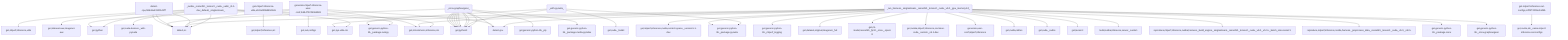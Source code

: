 graph TD
    app-mlperf-inference,d775cac873ee4231_(_nvidia,_resnet50,_tensorrt,_cuda,_valid,_r5.1-dev_default,_singlestream_) --> detect,os
    app-mlperf-inference,d775cac873ee4231_(_nvidia,_resnet50,_tensorrt,_cuda,_valid,_r5.1-dev_default,_singlestream_) --> get,sys-utils-cm
    app-mlperf-inference,d775cac873ee4231_(_nvidia,_resnet50,_tensorrt,_cuda,_valid,_r5.1-dev_default,_singlestream_) --> get,python
    app-mlperf-inference,d775cac873ee4231_(_nvidia,_resnet50,_tensorrt,_cuda,_valid,_r5.1-dev_default,_singlestream_) --> get,mlcommons,inference,src
    get-mlperf-inference-utils,e341e5f86d8342e5 --> get,mlperf,inference,src
    app-mlperf-inference,d775cac873ee4231_(_nvidia,_resnet50,_tensorrt,_cuda,_valid,_r5.1-dev_default,_singlestream_) --> get,mlperf,inference,utils
    get-generic-python-lib,94b62a682bc44791_(_package.numpy_) --> get,python3
    app-mlperf-inference,d775cac873ee4231_(_nvidia,_resnet50,_tensorrt,_cuda,_valid,_r5.1-dev_default,_singlestream_) --> get,generic-python-lib,_package.numpy
    app-mlperf-inference,d775cac873ee4231_(_nvidia,_resnet50,_tensorrt,_cuda,_valid,_r5.1-dev_default,_singlestream_) --> get,dataset-aux,imagenet-aux
    get-cuda-devices,7a3ede4d3558427a_(_with-pycuda_) --> get,cuda,_toolkit
    get-cuda-devices,7a3ede4d3558427a_(_with-pycuda_) --> get,python3
    get-generic-python-lib,94b62a682bc44791_(_package.pycuda_) --> get,python3
    get-cuda-devices,7a3ede4d3558427a_(_with-pycuda_) --> get,generic-python-lib,_package.pycuda
    get-generic-python-lib,94b62a682bc44791_(_package.numpy_) --> get,python3
    get-cuda-devices,7a3ede4d3558427a_(_with-pycuda_) --> get,generic-python-lib,_package.numpy
    app-mlperf-inference,d775cac873ee4231_(_nvidia,_resnet50,_tensorrt,_cuda,_valid,_r5.1-dev_default,_singlestream_) --> get,cuda-devices,_with-pycuda
    app-mlperf-inference-nvidia,bc3b17fb430f4732_(_run_harness,_singlestream,_resnet50,_tensorrt,_cuda,_v5.0,_gpu_memory.24_) --> detect,os
    detect-cpu,586c8a43320142f7 --> detect,os
    app-mlperf-inference-nvidia,bc3b17fb430f4732_(_run_harness,_singlestream,_resnet50,_tensorrt,_cuda,_v5.0,_gpu_memory.24_) --> detect,cpu
    app-mlperf-inference-nvidia,bc3b17fb430f4732_(_run_harness,_singlestream,_resnet50,_tensorrt,_cuda,_v5.0,_gpu_memory.24_) --> get,sys-utils-cm
    app-mlperf-inference-nvidia,bc3b17fb430f4732_(_run_harness,_singlestream,_resnet50,_tensorrt,_cuda,_v5.0,_gpu_memory.24_) --> get,mlperf,inference,nvidia,scratch,space,_version.5.1-dev
    get-generic-python-lib,94b62a682bc44791_(_mlperf_logging_) --> get,python3
    app-mlperf-inference-nvidia,bc3b17fb430f4732_(_run_harness,_singlestream,_resnet50,_tensorrt,_cuda,_v5.0,_gpu_memory.24_) --> get,generic-python-lib,_mlperf_logging
    app-mlperf-inference-nvidia,bc3b17fb430f4732_(_run_harness,_singlestream,_resnet50,_tensorrt,_cuda,_v5.0,_gpu_memory.24_) --> get,dataset,original,imagenet,_full
    app-mlperf-inference-nvidia,bc3b17fb430f4732_(_run_harness,_singlestream,_resnet50,_tensorrt,_cuda,_v5.0,_gpu_memory.24_) --> get,ml-model,resnet50,_fp32,_onnx,_opset-8
    app-mlperf-inference-nvidia,bc3b17fb430f4732_(_run_harness,_singlestream,_resnet50,_tensorrt,_cuda,_v5.0,_gpu_memory.24_) --> get,mlcommons,inference,src
    app-mlperf-inference-nvidia,bc3b17fb430f4732_(_run_harness,_singlestream,_resnet50,_tensorrt,_cuda,_v5.0,_gpu_memory.24_) --> get,nvidia,mlperf,inference,common-code,_custom,_v5.1-dev
    generate-mlperf-inference-user-conf,3af4475745964b93 --> detect,os
    detect-cpu,586c8a43320142f7 --> detect,os
    generate-mlperf-inference-user-conf,3af4475745964b93 --> detect,cpu
    generate-mlperf-inference-user-conf,3af4475745964b93 --> get,python
    get-mlperf-inference-sut-configs,c2fbf72009e2445b --> get,cache,dir,_name.mlperf-inference-sut-configs
    generate-mlperf-inference-user-conf,3af4475745964b93 --> get,sut,configs
    generate-mlperf-inference-user-conf,3af4475745964b93 --> get,mlcommons,inference,src
    app-mlperf-inference-nvidia,bc3b17fb430f4732_(_run_harness,_singlestream,_resnet50,_tensorrt,_cuda,_v5.0,_gpu_memory.24_) --> generate,user-conf,mlperf,inference
    get-generic-python-lib,94b62a682bc44791_(_package.pycuda_) --> get,python3
    app-mlperf-inference-nvidia,bc3b17fb430f4732_(_run_harness,_singlestream,_resnet50,_tensorrt,_cuda,_v5.0,_gpu_memory.24_) --> get,generic-python-lib,_package.pycuda
    app-mlperf-inference-nvidia,bc3b17fb430f4732_(_run_harness,_singlestream,_resnet50,_tensorrt,_cuda,_v5.0,_gpu_memory.24_) --> get,nvidia,mitten
    app-mlperf-inference-nvidia,bc3b17fb430f4732_(_run_harness,_singlestream,_resnet50,_tensorrt,_cuda,_v5.0,_gpu_memory.24_) --> get,cuda,_cudnn
    app-mlperf-inference-nvidia,bc3b17fb430f4732_(_run_harness,_singlestream,_resnet50,_tensorrt,_cuda,_v5.0,_gpu_memory.24_) --> get,tensorrt
    app-mlperf-inference-nvidia,bc3b17fb430f4732_(_run_harness,_singlestream,_resnet50,_tensorrt,_cuda,_v5.0,_gpu_memory.24_) --> build,nvidia,inference,server,_custom
    app-mlperf-inference-nvidia,bc3b17fb430f4732_(_run_harness,_singlestream,_resnet50,_tensorrt,_cuda,_v5.0,_gpu_memory.24_) --> reproduce,mlperf,inference,nvidia,harness,_build_engine,_singlestream,_resnet50,_tensorrt,_cuda,_v5.0,_v5.0+,_batch_size.resnet:1
    app-mlperf-inference-nvidia,bc3b17fb430f4732_(_run_harness,_singlestream,_resnet50,_tensorrt,_cuda,_v5.0,_gpu_memory.24_) --> reproduce,mlperf,inference,nvidia,harness,_preprocess_data,_resnet50,_tensorrt,_cuda,_v5.0,_v5.0+
    get-generic-python-lib,94b62a682bc44791_(_package.onnx_) --> get,python3
    app-mlperf-inference-nvidia,bc3b17fb430f4732_(_run_harness,_singlestream,_resnet50,_tensorrt,_cuda,_v5.0,_gpu_memory.24_) --> get,generic-python-lib,_package.onnx
    get-generic-python-lib,94b62a682bc44791_(_onnx-graphsurgeon_) --> detect,os
    detect-cpu,586c8a43320142f7 --> detect,os
    get-generic-python-lib,94b62a682bc44791_(_onnx-graphsurgeon_) --> detect,cpu
    get-generic-python-lib,94b62a682bc44791_(_onnx-graphsurgeon_) --> get,python3
    get-generic-python-lib,94b62a682bc44791_(_pip_) --> get,python3
    get-generic-python-lib,94b62a682bc44791_(_onnx-graphsurgeon_) --> get,generic-python-lib,_pip
    get-generic-python-lib,94b62a682bc44791_(_package.nvidia-pyindex_) --> get,python3
    get-generic-python-lib,94b62a682bc44791_(_onnx-graphsurgeon_) --> get,generic-python-lib,_package.nvidia-pyindex
    app-mlperf-inference-nvidia,bc3b17fb430f4732_(_run_harness,_singlestream,_resnet50,_tensorrt,_cuda,_v5.0,_gpu_memory.24_) --> get,generic-python-lib,_onnx-graphsurgeon
